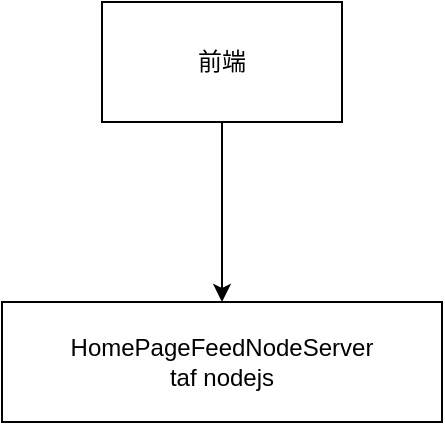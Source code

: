 <mxfile version="16.1.0" type="github">
  <diagram id="XZ3qL6EtdCwVyzF2ZRg6" name="Page-1">
    <mxGraphModel dx="1649" dy="821" grid="1" gridSize="10" guides="1" tooltips="1" connect="1" arrows="1" fold="1" page="1" pageScale="1" pageWidth="850" pageHeight="1100" math="0" shadow="0">
      <root>
        <mxCell id="0" />
        <mxCell id="1" parent="0" />
        <mxCell id="aNXheSGr7ayVwAfQVtg4-3" value="" style="edgeStyle=orthogonalEdgeStyle;rounded=0;orthogonalLoop=1;jettySize=auto;html=1;" edge="1" parent="1" source="aNXheSGr7ayVwAfQVtg4-1" target="aNXheSGr7ayVwAfQVtg4-2">
          <mxGeometry relative="1" as="geometry" />
        </mxCell>
        <mxCell id="aNXheSGr7ayVwAfQVtg4-1" value="前端" style="rounded=0;whiteSpace=wrap;html=1;" vertex="1" parent="1">
          <mxGeometry x="290" y="60" width="120" height="60" as="geometry" />
        </mxCell>
        <mxCell id="aNXheSGr7ayVwAfQVtg4-2" value="HomePageFeedNodeServer&lt;br&gt;taf nodejs" style="rounded=0;whiteSpace=wrap;html=1;" vertex="1" parent="1">
          <mxGeometry x="240" y="210" width="220" height="60" as="geometry" />
        </mxCell>
      </root>
    </mxGraphModel>
  </diagram>
</mxfile>
